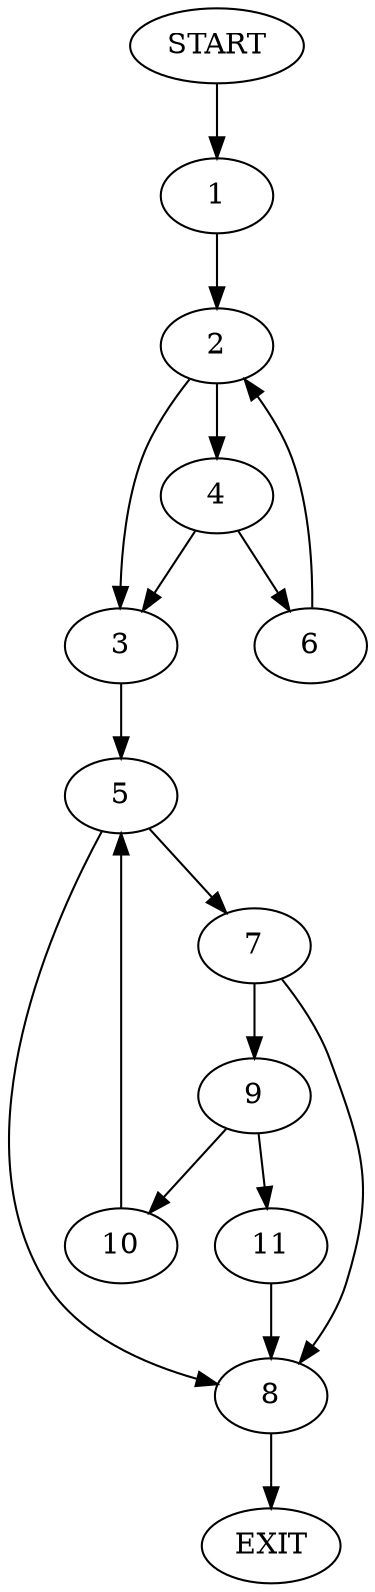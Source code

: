 digraph {
0 [label="START"]
12 [label="EXIT"]
0 -> 1
1 -> 2
2 -> 3
2 -> 4
3 -> 5
4 -> 3
4 -> 6
6 -> 2
5 -> 7
5 -> 8
8 -> 12
7 -> 8
7 -> 9
9 -> 10
9 -> 11
10 -> 5
11 -> 8
}
